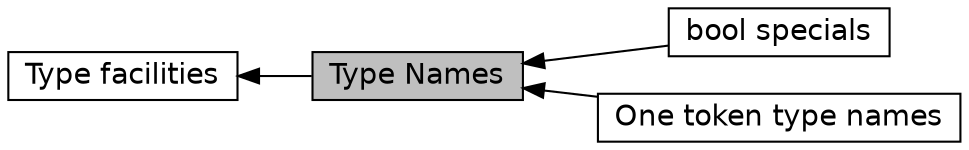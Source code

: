 digraph "Type Names"
{
  edge [fontname="Helvetica",fontsize="14",labelfontname="Helvetica",labelfontsize="14"];
  node [fontname="Helvetica",fontsize="14",shape=box];
  rankdir=LR;
  Node4 [label="bool specials",height=0.2,width=0.4,color="black", fillcolor="white", style="filled",URL="$group__bool__specials.html",tooltip="bool must be handled specially since it is not a typedef but a macro"];
  Node3 [label="One token type names",height=0.2,width=0.4,color="black", fillcolor="white", style="filled",URL="$group__one__token.html",tooltip="A bunch of types that are one-token synonyms for standard types."];
  Node2 [label="Type facilities",height=0.2,width=0.4,color="black", fillcolor="white", style="filled",URL="$group__types.html",tooltip="Macros that help in the handling of different kinds of types, forward declaring struct or union,..."];
  Node1 [label="Type Names",height=0.2,width=0.4,color="black", fillcolor="grey75", style="filled", fontcolor="black",tooltip="A bunch of types that are derived from the standard types."];
  Node2->Node1 [shape=plaintext, dir="back", style="solid"];
  Node1->Node3 [shape=plaintext, dir="back", style="solid"];
  Node1->Node4 [shape=plaintext, dir="back", style="solid"];
}
